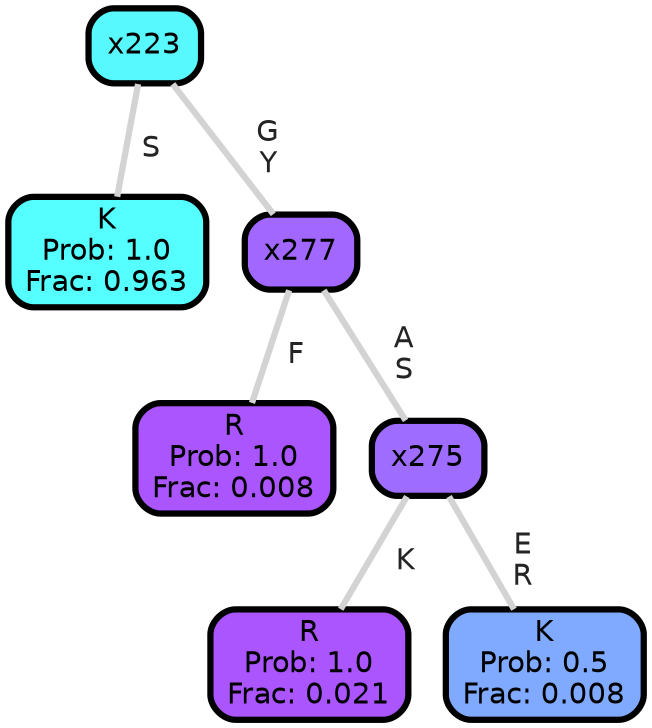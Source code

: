 graph Tree {
node [shape=box, style="filled, rounded",color="black",penwidth="3",fontcolor="black",                 fontname=helvetica] ;
graph [ranksep="0 equally", splines=straight,                 bgcolor=transparent, dpi=200] ;
edge [fontname=helvetica, fontweight=bold,fontcolor=grey14,color=lightgray] ;
0 [label="K
Prob: 1.0
Frac: 0.963", fillcolor="#55ffff"] ;
1 [label="x223", fillcolor="#57f9ff"] ;
2 [label="R
Prob: 1.0
Frac: 0.008", fillcolor="#ab55ff"] ;
3 [label="x277", fillcolor="#a167ff"] ;
4 [label="R
Prob: 1.0
Frac: 0.021", fillcolor="#ab55ff"] ;
5 [label="x275", fillcolor="#9e6dff"] ;
6 [label="K
Prob: 0.5
Frac: 0.008", fillcolor="#80aaff"] ;
1 -- 0 [label=" S",penwidth=3] ;
1 -- 3 [label=" G\n Y",penwidth=3] ;
3 -- 2 [label=" F",penwidth=3] ;
3 -- 5 [label=" A\n S",penwidth=3] ;
5 -- 4 [label=" K",penwidth=3] ;
5 -- 6 [label=" E\n R",penwidth=3] ;
{rank = same;}}